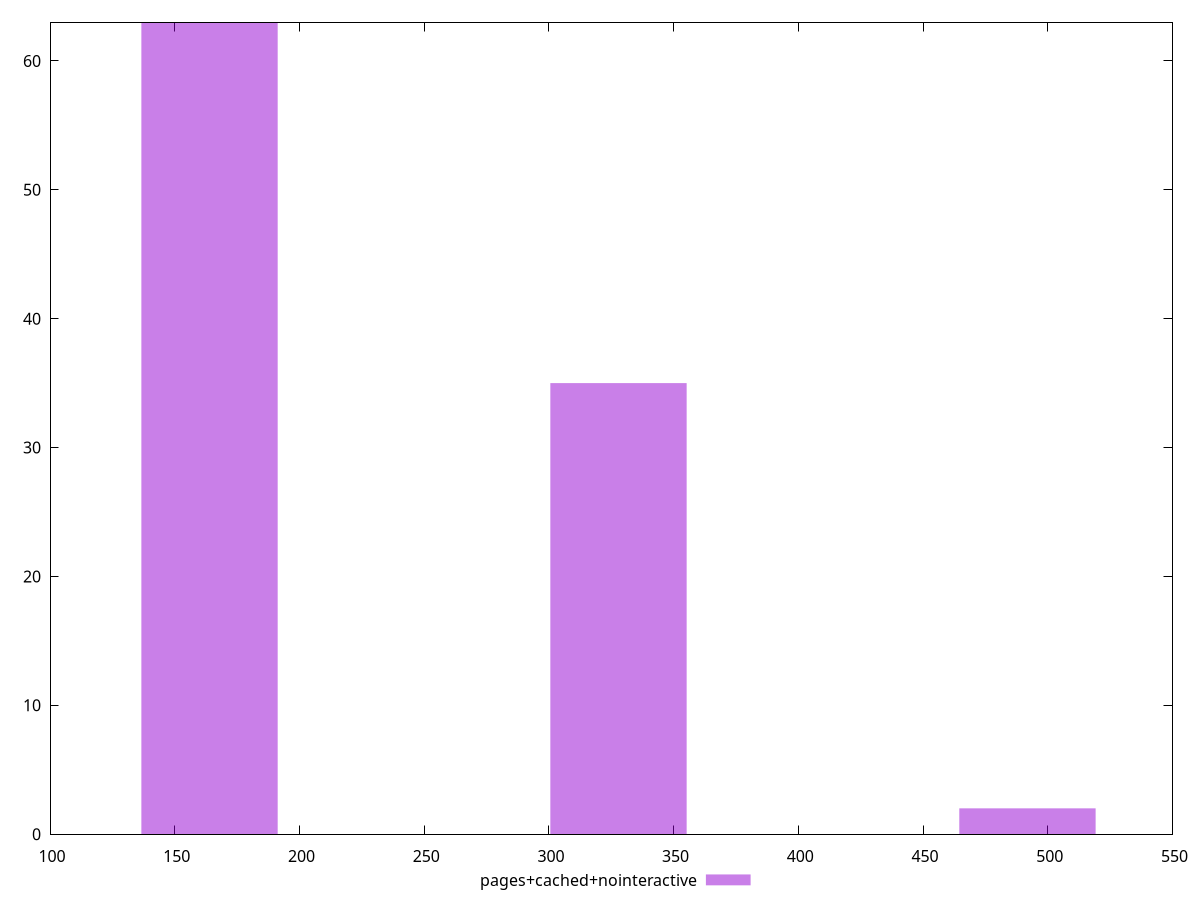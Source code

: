 $_pagesCachedNointeractive <<EOF
163.95174088259026 63
327.9034817651805 35
491.85522264777074 2
EOF
set key outside below
set terminal pngcairo
set output "report_00004_2020-11-02T20-21-41.718Z/uses-http2/pages+cached+nointeractive//raw_hist.png"
set yrange [0:63]
set boxwidth 54.65058029419675
set style fill transparent solid 0.5 noborder
plot $_pagesCachedNointeractive title "pages+cached+nointeractive" with boxes ,
